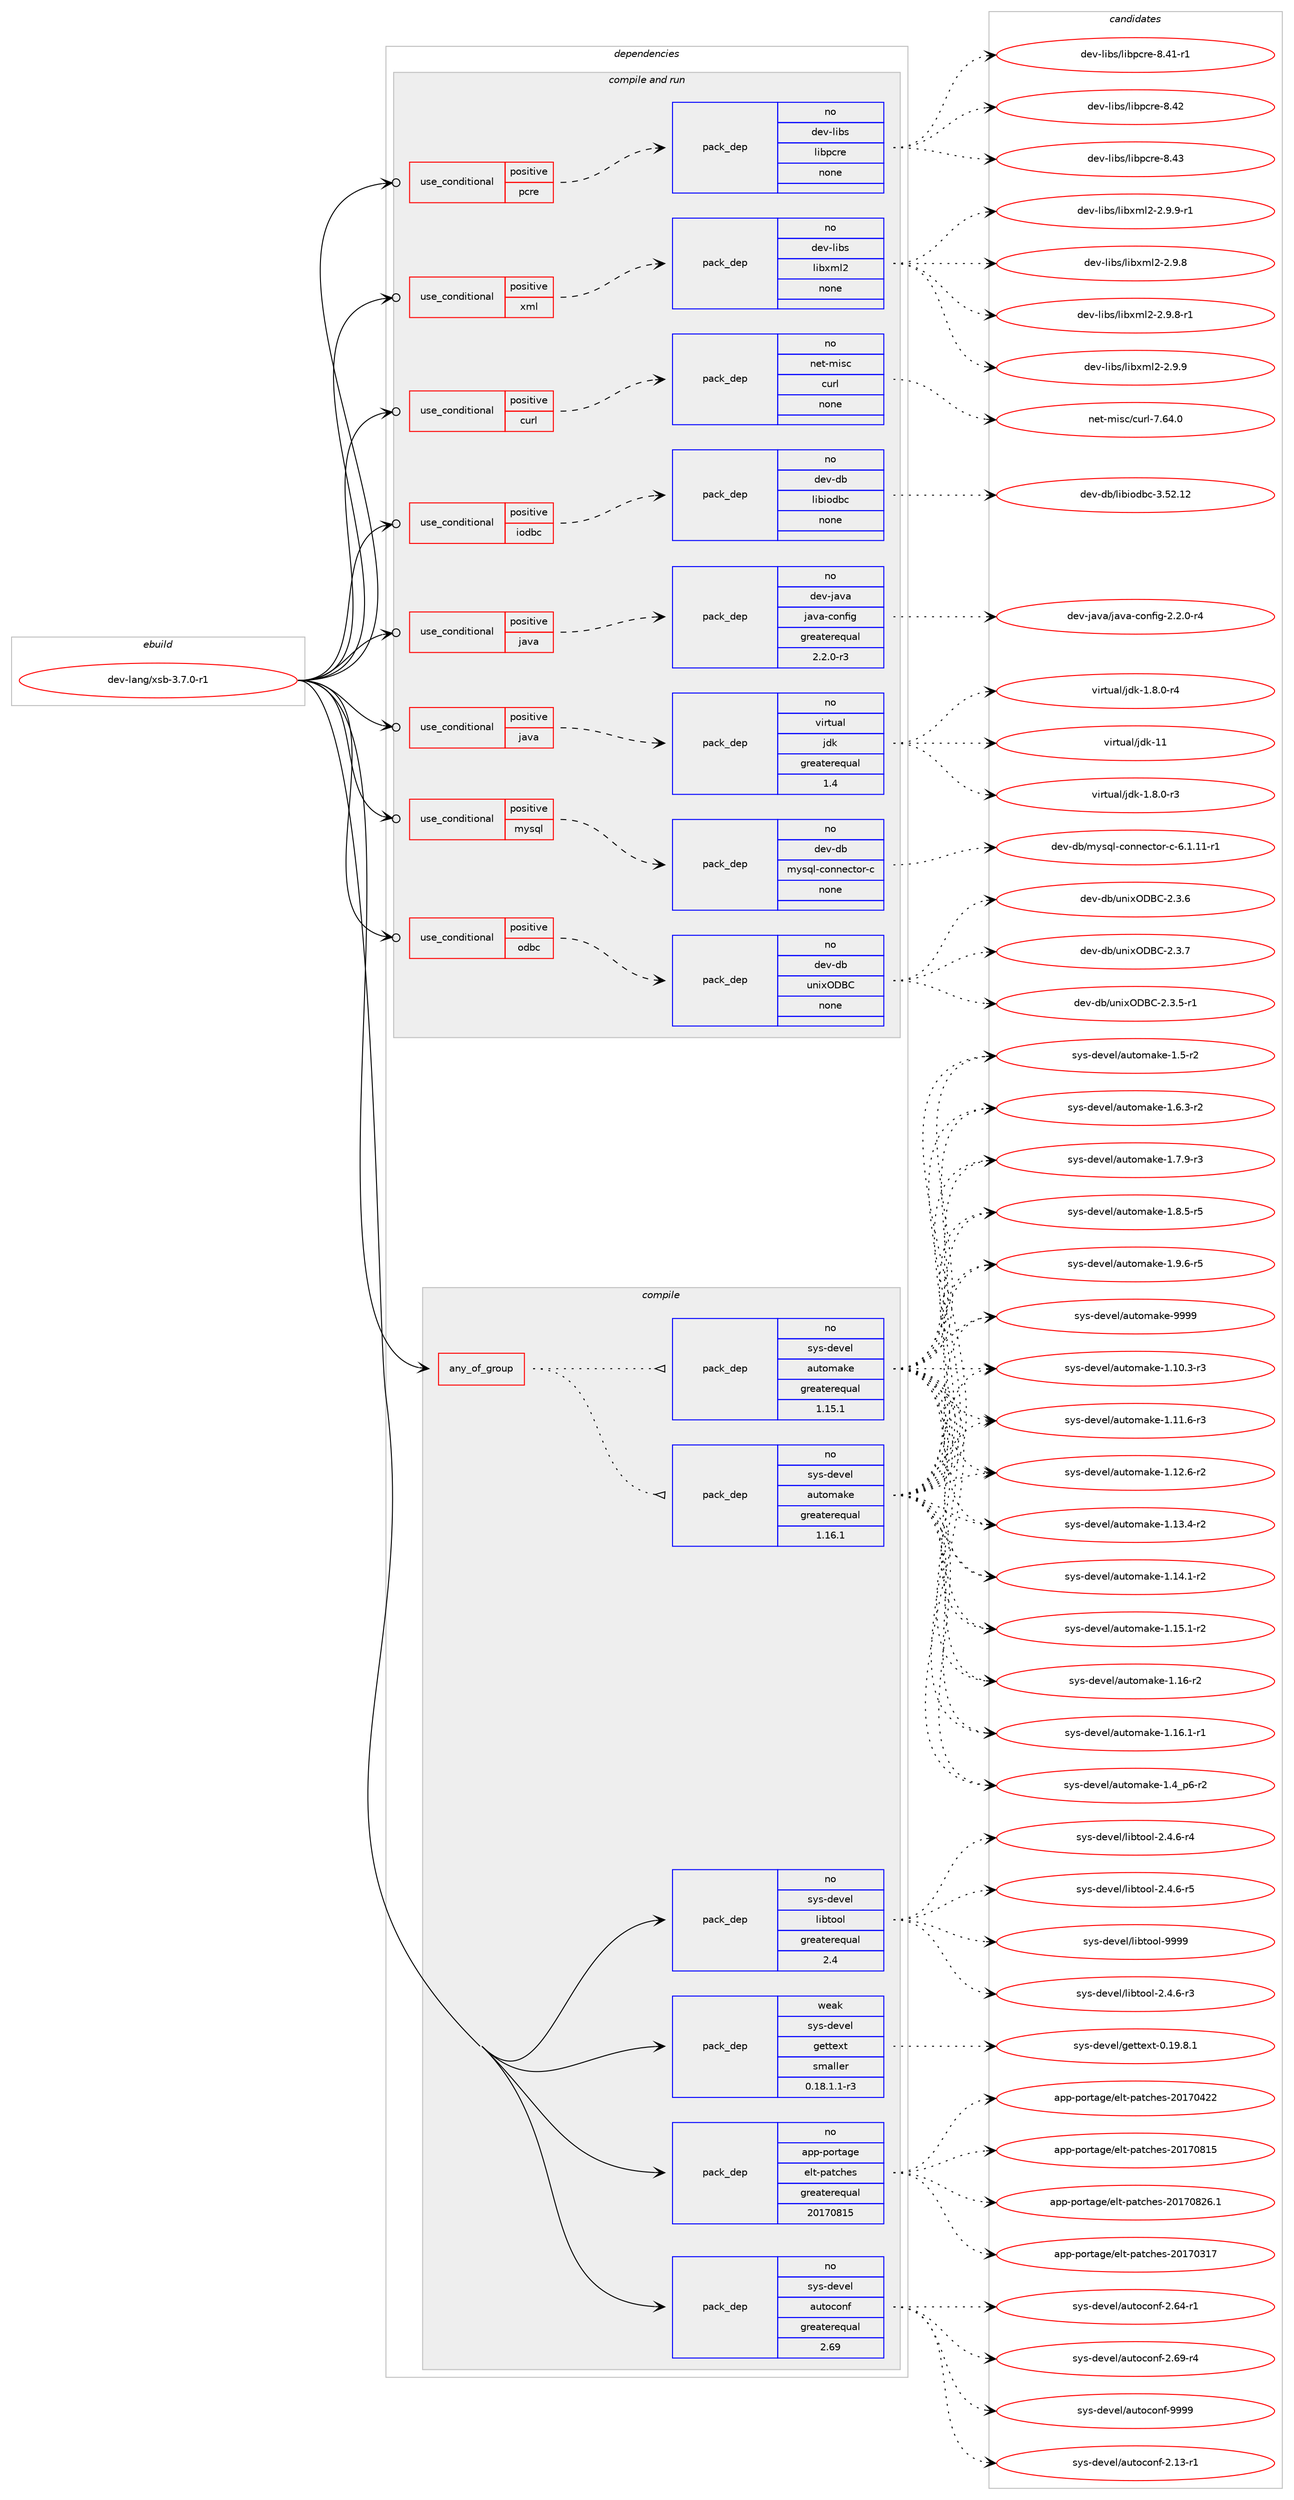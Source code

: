 digraph prolog {

# *************
# Graph options
# *************

newrank=true;
concentrate=true;
compound=true;
graph [rankdir=LR,fontname=Helvetica,fontsize=10,ranksep=1.5];#, ranksep=2.5, nodesep=0.2];
edge  [arrowhead=vee];
node  [fontname=Helvetica,fontsize=10];

# **********
# The ebuild
# **********

subgraph cluster_leftcol {
color=gray;
rank=same;
label=<<i>ebuild</i>>;
id [label="dev-lang/xsb-3.7.0-r1", color=red, width=4, href="../dev-lang/xsb-3.7.0-r1.svg"];
}

# ****************
# The dependencies
# ****************

subgraph cluster_midcol {
color=gray;
label=<<i>dependencies</i>>;
subgraph cluster_compile {
fillcolor="#eeeeee";
style=filled;
label=<<i>compile</i>>;
subgraph any22087 {
dependency1363606 [label=<<TABLE BORDER="0" CELLBORDER="1" CELLSPACING="0" CELLPADDING="4"><TR><TD CELLPADDING="10">any_of_group</TD></TR></TABLE>>, shape=none, color=red];subgraph pack975894 {
dependency1363607 [label=<<TABLE BORDER="0" CELLBORDER="1" CELLSPACING="0" CELLPADDING="4" WIDTH="220"><TR><TD ROWSPAN="6" CELLPADDING="30">pack_dep</TD></TR><TR><TD WIDTH="110">no</TD></TR><TR><TD>sys-devel</TD></TR><TR><TD>automake</TD></TR><TR><TD>greaterequal</TD></TR><TR><TD>1.16.1</TD></TR></TABLE>>, shape=none, color=blue];
}
dependency1363606:e -> dependency1363607:w [weight=20,style="dotted",arrowhead="oinv"];
subgraph pack975895 {
dependency1363608 [label=<<TABLE BORDER="0" CELLBORDER="1" CELLSPACING="0" CELLPADDING="4" WIDTH="220"><TR><TD ROWSPAN="6" CELLPADDING="30">pack_dep</TD></TR><TR><TD WIDTH="110">no</TD></TR><TR><TD>sys-devel</TD></TR><TR><TD>automake</TD></TR><TR><TD>greaterequal</TD></TR><TR><TD>1.15.1</TD></TR></TABLE>>, shape=none, color=blue];
}
dependency1363606:e -> dependency1363608:w [weight=20,style="dotted",arrowhead="oinv"];
}
id:e -> dependency1363606:w [weight=20,style="solid",arrowhead="vee"];
subgraph pack975896 {
dependency1363609 [label=<<TABLE BORDER="0" CELLBORDER="1" CELLSPACING="0" CELLPADDING="4" WIDTH="220"><TR><TD ROWSPAN="6" CELLPADDING="30">pack_dep</TD></TR><TR><TD WIDTH="110">no</TD></TR><TR><TD>app-portage</TD></TR><TR><TD>elt-patches</TD></TR><TR><TD>greaterequal</TD></TR><TR><TD>20170815</TD></TR></TABLE>>, shape=none, color=blue];
}
id:e -> dependency1363609:w [weight=20,style="solid",arrowhead="vee"];
subgraph pack975897 {
dependency1363610 [label=<<TABLE BORDER="0" CELLBORDER="1" CELLSPACING="0" CELLPADDING="4" WIDTH="220"><TR><TD ROWSPAN="6" CELLPADDING="30">pack_dep</TD></TR><TR><TD WIDTH="110">no</TD></TR><TR><TD>sys-devel</TD></TR><TR><TD>autoconf</TD></TR><TR><TD>greaterequal</TD></TR><TR><TD>2.69</TD></TR></TABLE>>, shape=none, color=blue];
}
id:e -> dependency1363610:w [weight=20,style="solid",arrowhead="vee"];
subgraph pack975898 {
dependency1363611 [label=<<TABLE BORDER="0" CELLBORDER="1" CELLSPACING="0" CELLPADDING="4" WIDTH="220"><TR><TD ROWSPAN="6" CELLPADDING="30">pack_dep</TD></TR><TR><TD WIDTH="110">no</TD></TR><TR><TD>sys-devel</TD></TR><TR><TD>libtool</TD></TR><TR><TD>greaterequal</TD></TR><TR><TD>2.4</TD></TR></TABLE>>, shape=none, color=blue];
}
id:e -> dependency1363611:w [weight=20,style="solid",arrowhead="vee"];
subgraph pack975899 {
dependency1363612 [label=<<TABLE BORDER="0" CELLBORDER="1" CELLSPACING="0" CELLPADDING="4" WIDTH="220"><TR><TD ROWSPAN="6" CELLPADDING="30">pack_dep</TD></TR><TR><TD WIDTH="110">weak</TD></TR><TR><TD>sys-devel</TD></TR><TR><TD>gettext</TD></TR><TR><TD>smaller</TD></TR><TR><TD>0.18.1.1-r3</TD></TR></TABLE>>, shape=none, color=blue];
}
id:e -> dependency1363612:w [weight=20,style="solid",arrowhead="vee"];
}
subgraph cluster_compileandrun {
fillcolor="#eeeeee";
style=filled;
label=<<i>compile and run</i>>;
subgraph cond365073 {
dependency1363613 [label=<<TABLE BORDER="0" CELLBORDER="1" CELLSPACING="0" CELLPADDING="4"><TR><TD ROWSPAN="3" CELLPADDING="10">use_conditional</TD></TR><TR><TD>positive</TD></TR><TR><TD>curl</TD></TR></TABLE>>, shape=none, color=red];
subgraph pack975900 {
dependency1363614 [label=<<TABLE BORDER="0" CELLBORDER="1" CELLSPACING="0" CELLPADDING="4" WIDTH="220"><TR><TD ROWSPAN="6" CELLPADDING="30">pack_dep</TD></TR><TR><TD WIDTH="110">no</TD></TR><TR><TD>net-misc</TD></TR><TR><TD>curl</TD></TR><TR><TD>none</TD></TR><TR><TD></TD></TR></TABLE>>, shape=none, color=blue];
}
dependency1363613:e -> dependency1363614:w [weight=20,style="dashed",arrowhead="vee"];
}
id:e -> dependency1363613:w [weight=20,style="solid",arrowhead="odotvee"];
subgraph cond365074 {
dependency1363615 [label=<<TABLE BORDER="0" CELLBORDER="1" CELLSPACING="0" CELLPADDING="4"><TR><TD ROWSPAN="3" CELLPADDING="10">use_conditional</TD></TR><TR><TD>positive</TD></TR><TR><TD>iodbc</TD></TR></TABLE>>, shape=none, color=red];
subgraph pack975901 {
dependency1363616 [label=<<TABLE BORDER="0" CELLBORDER="1" CELLSPACING="0" CELLPADDING="4" WIDTH="220"><TR><TD ROWSPAN="6" CELLPADDING="30">pack_dep</TD></TR><TR><TD WIDTH="110">no</TD></TR><TR><TD>dev-db</TD></TR><TR><TD>libiodbc</TD></TR><TR><TD>none</TD></TR><TR><TD></TD></TR></TABLE>>, shape=none, color=blue];
}
dependency1363615:e -> dependency1363616:w [weight=20,style="dashed",arrowhead="vee"];
}
id:e -> dependency1363615:w [weight=20,style="solid",arrowhead="odotvee"];
subgraph cond365075 {
dependency1363617 [label=<<TABLE BORDER="0" CELLBORDER="1" CELLSPACING="0" CELLPADDING="4"><TR><TD ROWSPAN="3" CELLPADDING="10">use_conditional</TD></TR><TR><TD>positive</TD></TR><TR><TD>java</TD></TR></TABLE>>, shape=none, color=red];
subgraph pack975902 {
dependency1363618 [label=<<TABLE BORDER="0" CELLBORDER="1" CELLSPACING="0" CELLPADDING="4" WIDTH="220"><TR><TD ROWSPAN="6" CELLPADDING="30">pack_dep</TD></TR><TR><TD WIDTH="110">no</TD></TR><TR><TD>dev-java</TD></TR><TR><TD>java-config</TD></TR><TR><TD>greaterequal</TD></TR><TR><TD>2.2.0-r3</TD></TR></TABLE>>, shape=none, color=blue];
}
dependency1363617:e -> dependency1363618:w [weight=20,style="dashed",arrowhead="vee"];
}
id:e -> dependency1363617:w [weight=20,style="solid",arrowhead="odotvee"];
subgraph cond365076 {
dependency1363619 [label=<<TABLE BORDER="0" CELLBORDER="1" CELLSPACING="0" CELLPADDING="4"><TR><TD ROWSPAN="3" CELLPADDING="10">use_conditional</TD></TR><TR><TD>positive</TD></TR><TR><TD>java</TD></TR></TABLE>>, shape=none, color=red];
subgraph pack975903 {
dependency1363620 [label=<<TABLE BORDER="0" CELLBORDER="1" CELLSPACING="0" CELLPADDING="4" WIDTH="220"><TR><TD ROWSPAN="6" CELLPADDING="30">pack_dep</TD></TR><TR><TD WIDTH="110">no</TD></TR><TR><TD>virtual</TD></TR><TR><TD>jdk</TD></TR><TR><TD>greaterequal</TD></TR><TR><TD>1.4</TD></TR></TABLE>>, shape=none, color=blue];
}
dependency1363619:e -> dependency1363620:w [weight=20,style="dashed",arrowhead="vee"];
}
id:e -> dependency1363619:w [weight=20,style="solid",arrowhead="odotvee"];
subgraph cond365077 {
dependency1363621 [label=<<TABLE BORDER="0" CELLBORDER="1" CELLSPACING="0" CELLPADDING="4"><TR><TD ROWSPAN="3" CELLPADDING="10">use_conditional</TD></TR><TR><TD>positive</TD></TR><TR><TD>mysql</TD></TR></TABLE>>, shape=none, color=red];
subgraph pack975904 {
dependency1363622 [label=<<TABLE BORDER="0" CELLBORDER="1" CELLSPACING="0" CELLPADDING="4" WIDTH="220"><TR><TD ROWSPAN="6" CELLPADDING="30">pack_dep</TD></TR><TR><TD WIDTH="110">no</TD></TR><TR><TD>dev-db</TD></TR><TR><TD>mysql-connector-c</TD></TR><TR><TD>none</TD></TR><TR><TD></TD></TR></TABLE>>, shape=none, color=blue];
}
dependency1363621:e -> dependency1363622:w [weight=20,style="dashed",arrowhead="vee"];
}
id:e -> dependency1363621:w [weight=20,style="solid",arrowhead="odotvee"];
subgraph cond365078 {
dependency1363623 [label=<<TABLE BORDER="0" CELLBORDER="1" CELLSPACING="0" CELLPADDING="4"><TR><TD ROWSPAN="3" CELLPADDING="10">use_conditional</TD></TR><TR><TD>positive</TD></TR><TR><TD>odbc</TD></TR></TABLE>>, shape=none, color=red];
subgraph pack975905 {
dependency1363624 [label=<<TABLE BORDER="0" CELLBORDER="1" CELLSPACING="0" CELLPADDING="4" WIDTH="220"><TR><TD ROWSPAN="6" CELLPADDING="30">pack_dep</TD></TR><TR><TD WIDTH="110">no</TD></TR><TR><TD>dev-db</TD></TR><TR><TD>unixODBC</TD></TR><TR><TD>none</TD></TR><TR><TD></TD></TR></TABLE>>, shape=none, color=blue];
}
dependency1363623:e -> dependency1363624:w [weight=20,style="dashed",arrowhead="vee"];
}
id:e -> dependency1363623:w [weight=20,style="solid",arrowhead="odotvee"];
subgraph cond365079 {
dependency1363625 [label=<<TABLE BORDER="0" CELLBORDER="1" CELLSPACING="0" CELLPADDING="4"><TR><TD ROWSPAN="3" CELLPADDING="10">use_conditional</TD></TR><TR><TD>positive</TD></TR><TR><TD>pcre</TD></TR></TABLE>>, shape=none, color=red];
subgraph pack975906 {
dependency1363626 [label=<<TABLE BORDER="0" CELLBORDER="1" CELLSPACING="0" CELLPADDING="4" WIDTH="220"><TR><TD ROWSPAN="6" CELLPADDING="30">pack_dep</TD></TR><TR><TD WIDTH="110">no</TD></TR><TR><TD>dev-libs</TD></TR><TR><TD>libpcre</TD></TR><TR><TD>none</TD></TR><TR><TD></TD></TR></TABLE>>, shape=none, color=blue];
}
dependency1363625:e -> dependency1363626:w [weight=20,style="dashed",arrowhead="vee"];
}
id:e -> dependency1363625:w [weight=20,style="solid",arrowhead="odotvee"];
subgraph cond365080 {
dependency1363627 [label=<<TABLE BORDER="0" CELLBORDER="1" CELLSPACING="0" CELLPADDING="4"><TR><TD ROWSPAN="3" CELLPADDING="10">use_conditional</TD></TR><TR><TD>positive</TD></TR><TR><TD>xml</TD></TR></TABLE>>, shape=none, color=red];
subgraph pack975907 {
dependency1363628 [label=<<TABLE BORDER="0" CELLBORDER="1" CELLSPACING="0" CELLPADDING="4" WIDTH="220"><TR><TD ROWSPAN="6" CELLPADDING="30">pack_dep</TD></TR><TR><TD WIDTH="110">no</TD></TR><TR><TD>dev-libs</TD></TR><TR><TD>libxml2</TD></TR><TR><TD>none</TD></TR><TR><TD></TD></TR></TABLE>>, shape=none, color=blue];
}
dependency1363627:e -> dependency1363628:w [weight=20,style="dashed",arrowhead="vee"];
}
id:e -> dependency1363627:w [weight=20,style="solid",arrowhead="odotvee"];
}
subgraph cluster_run {
fillcolor="#eeeeee";
style=filled;
label=<<i>run</i>>;
}
}

# **************
# The candidates
# **************

subgraph cluster_choices {
rank=same;
color=gray;
label=<<i>candidates</i>>;

subgraph choice975894 {
color=black;
nodesep=1;
choice11512111545100101118101108479711711611110997107101454946494846514511451 [label="sys-devel/automake-1.10.3-r3", color=red, width=4,href="../sys-devel/automake-1.10.3-r3.svg"];
choice11512111545100101118101108479711711611110997107101454946494946544511451 [label="sys-devel/automake-1.11.6-r3", color=red, width=4,href="../sys-devel/automake-1.11.6-r3.svg"];
choice11512111545100101118101108479711711611110997107101454946495046544511450 [label="sys-devel/automake-1.12.6-r2", color=red, width=4,href="../sys-devel/automake-1.12.6-r2.svg"];
choice11512111545100101118101108479711711611110997107101454946495146524511450 [label="sys-devel/automake-1.13.4-r2", color=red, width=4,href="../sys-devel/automake-1.13.4-r2.svg"];
choice11512111545100101118101108479711711611110997107101454946495246494511450 [label="sys-devel/automake-1.14.1-r2", color=red, width=4,href="../sys-devel/automake-1.14.1-r2.svg"];
choice11512111545100101118101108479711711611110997107101454946495346494511450 [label="sys-devel/automake-1.15.1-r2", color=red, width=4,href="../sys-devel/automake-1.15.1-r2.svg"];
choice1151211154510010111810110847971171161111099710710145494649544511450 [label="sys-devel/automake-1.16-r2", color=red, width=4,href="../sys-devel/automake-1.16-r2.svg"];
choice11512111545100101118101108479711711611110997107101454946495446494511449 [label="sys-devel/automake-1.16.1-r1", color=red, width=4,href="../sys-devel/automake-1.16.1-r1.svg"];
choice115121115451001011181011084797117116111109971071014549465295112544511450 [label="sys-devel/automake-1.4_p6-r2", color=red, width=4,href="../sys-devel/automake-1.4_p6-r2.svg"];
choice11512111545100101118101108479711711611110997107101454946534511450 [label="sys-devel/automake-1.5-r2", color=red, width=4,href="../sys-devel/automake-1.5-r2.svg"];
choice115121115451001011181011084797117116111109971071014549465446514511450 [label="sys-devel/automake-1.6.3-r2", color=red, width=4,href="../sys-devel/automake-1.6.3-r2.svg"];
choice115121115451001011181011084797117116111109971071014549465546574511451 [label="sys-devel/automake-1.7.9-r3", color=red, width=4,href="../sys-devel/automake-1.7.9-r3.svg"];
choice115121115451001011181011084797117116111109971071014549465646534511453 [label="sys-devel/automake-1.8.5-r5", color=red, width=4,href="../sys-devel/automake-1.8.5-r5.svg"];
choice115121115451001011181011084797117116111109971071014549465746544511453 [label="sys-devel/automake-1.9.6-r5", color=red, width=4,href="../sys-devel/automake-1.9.6-r5.svg"];
choice115121115451001011181011084797117116111109971071014557575757 [label="sys-devel/automake-9999", color=red, width=4,href="../sys-devel/automake-9999.svg"];
dependency1363607:e -> choice11512111545100101118101108479711711611110997107101454946494846514511451:w [style=dotted,weight="100"];
dependency1363607:e -> choice11512111545100101118101108479711711611110997107101454946494946544511451:w [style=dotted,weight="100"];
dependency1363607:e -> choice11512111545100101118101108479711711611110997107101454946495046544511450:w [style=dotted,weight="100"];
dependency1363607:e -> choice11512111545100101118101108479711711611110997107101454946495146524511450:w [style=dotted,weight="100"];
dependency1363607:e -> choice11512111545100101118101108479711711611110997107101454946495246494511450:w [style=dotted,weight="100"];
dependency1363607:e -> choice11512111545100101118101108479711711611110997107101454946495346494511450:w [style=dotted,weight="100"];
dependency1363607:e -> choice1151211154510010111810110847971171161111099710710145494649544511450:w [style=dotted,weight="100"];
dependency1363607:e -> choice11512111545100101118101108479711711611110997107101454946495446494511449:w [style=dotted,weight="100"];
dependency1363607:e -> choice115121115451001011181011084797117116111109971071014549465295112544511450:w [style=dotted,weight="100"];
dependency1363607:e -> choice11512111545100101118101108479711711611110997107101454946534511450:w [style=dotted,weight="100"];
dependency1363607:e -> choice115121115451001011181011084797117116111109971071014549465446514511450:w [style=dotted,weight="100"];
dependency1363607:e -> choice115121115451001011181011084797117116111109971071014549465546574511451:w [style=dotted,weight="100"];
dependency1363607:e -> choice115121115451001011181011084797117116111109971071014549465646534511453:w [style=dotted,weight="100"];
dependency1363607:e -> choice115121115451001011181011084797117116111109971071014549465746544511453:w [style=dotted,weight="100"];
dependency1363607:e -> choice115121115451001011181011084797117116111109971071014557575757:w [style=dotted,weight="100"];
}
subgraph choice975895 {
color=black;
nodesep=1;
choice11512111545100101118101108479711711611110997107101454946494846514511451 [label="sys-devel/automake-1.10.3-r3", color=red, width=4,href="../sys-devel/automake-1.10.3-r3.svg"];
choice11512111545100101118101108479711711611110997107101454946494946544511451 [label="sys-devel/automake-1.11.6-r3", color=red, width=4,href="../sys-devel/automake-1.11.6-r3.svg"];
choice11512111545100101118101108479711711611110997107101454946495046544511450 [label="sys-devel/automake-1.12.6-r2", color=red, width=4,href="../sys-devel/automake-1.12.6-r2.svg"];
choice11512111545100101118101108479711711611110997107101454946495146524511450 [label="sys-devel/automake-1.13.4-r2", color=red, width=4,href="../sys-devel/automake-1.13.4-r2.svg"];
choice11512111545100101118101108479711711611110997107101454946495246494511450 [label="sys-devel/automake-1.14.1-r2", color=red, width=4,href="../sys-devel/automake-1.14.1-r2.svg"];
choice11512111545100101118101108479711711611110997107101454946495346494511450 [label="sys-devel/automake-1.15.1-r2", color=red, width=4,href="../sys-devel/automake-1.15.1-r2.svg"];
choice1151211154510010111810110847971171161111099710710145494649544511450 [label="sys-devel/automake-1.16-r2", color=red, width=4,href="../sys-devel/automake-1.16-r2.svg"];
choice11512111545100101118101108479711711611110997107101454946495446494511449 [label="sys-devel/automake-1.16.1-r1", color=red, width=4,href="../sys-devel/automake-1.16.1-r1.svg"];
choice115121115451001011181011084797117116111109971071014549465295112544511450 [label="sys-devel/automake-1.4_p6-r2", color=red, width=4,href="../sys-devel/automake-1.4_p6-r2.svg"];
choice11512111545100101118101108479711711611110997107101454946534511450 [label="sys-devel/automake-1.5-r2", color=red, width=4,href="../sys-devel/automake-1.5-r2.svg"];
choice115121115451001011181011084797117116111109971071014549465446514511450 [label="sys-devel/automake-1.6.3-r2", color=red, width=4,href="../sys-devel/automake-1.6.3-r2.svg"];
choice115121115451001011181011084797117116111109971071014549465546574511451 [label="sys-devel/automake-1.7.9-r3", color=red, width=4,href="../sys-devel/automake-1.7.9-r3.svg"];
choice115121115451001011181011084797117116111109971071014549465646534511453 [label="sys-devel/automake-1.8.5-r5", color=red, width=4,href="../sys-devel/automake-1.8.5-r5.svg"];
choice115121115451001011181011084797117116111109971071014549465746544511453 [label="sys-devel/automake-1.9.6-r5", color=red, width=4,href="../sys-devel/automake-1.9.6-r5.svg"];
choice115121115451001011181011084797117116111109971071014557575757 [label="sys-devel/automake-9999", color=red, width=4,href="../sys-devel/automake-9999.svg"];
dependency1363608:e -> choice11512111545100101118101108479711711611110997107101454946494846514511451:w [style=dotted,weight="100"];
dependency1363608:e -> choice11512111545100101118101108479711711611110997107101454946494946544511451:w [style=dotted,weight="100"];
dependency1363608:e -> choice11512111545100101118101108479711711611110997107101454946495046544511450:w [style=dotted,weight="100"];
dependency1363608:e -> choice11512111545100101118101108479711711611110997107101454946495146524511450:w [style=dotted,weight="100"];
dependency1363608:e -> choice11512111545100101118101108479711711611110997107101454946495246494511450:w [style=dotted,weight="100"];
dependency1363608:e -> choice11512111545100101118101108479711711611110997107101454946495346494511450:w [style=dotted,weight="100"];
dependency1363608:e -> choice1151211154510010111810110847971171161111099710710145494649544511450:w [style=dotted,weight="100"];
dependency1363608:e -> choice11512111545100101118101108479711711611110997107101454946495446494511449:w [style=dotted,weight="100"];
dependency1363608:e -> choice115121115451001011181011084797117116111109971071014549465295112544511450:w [style=dotted,weight="100"];
dependency1363608:e -> choice11512111545100101118101108479711711611110997107101454946534511450:w [style=dotted,weight="100"];
dependency1363608:e -> choice115121115451001011181011084797117116111109971071014549465446514511450:w [style=dotted,weight="100"];
dependency1363608:e -> choice115121115451001011181011084797117116111109971071014549465546574511451:w [style=dotted,weight="100"];
dependency1363608:e -> choice115121115451001011181011084797117116111109971071014549465646534511453:w [style=dotted,weight="100"];
dependency1363608:e -> choice115121115451001011181011084797117116111109971071014549465746544511453:w [style=dotted,weight="100"];
dependency1363608:e -> choice115121115451001011181011084797117116111109971071014557575757:w [style=dotted,weight="100"];
}
subgraph choice975896 {
color=black;
nodesep=1;
choice97112112451121111141169710310147101108116451129711699104101115455048495548514955 [label="app-portage/elt-patches-20170317", color=red, width=4,href="../app-portage/elt-patches-20170317.svg"];
choice97112112451121111141169710310147101108116451129711699104101115455048495548525050 [label="app-portage/elt-patches-20170422", color=red, width=4,href="../app-portage/elt-patches-20170422.svg"];
choice97112112451121111141169710310147101108116451129711699104101115455048495548564953 [label="app-portage/elt-patches-20170815", color=red, width=4,href="../app-portage/elt-patches-20170815.svg"];
choice971121124511211111411697103101471011081164511297116991041011154550484955485650544649 [label="app-portage/elt-patches-20170826.1", color=red, width=4,href="../app-portage/elt-patches-20170826.1.svg"];
dependency1363609:e -> choice97112112451121111141169710310147101108116451129711699104101115455048495548514955:w [style=dotted,weight="100"];
dependency1363609:e -> choice97112112451121111141169710310147101108116451129711699104101115455048495548525050:w [style=dotted,weight="100"];
dependency1363609:e -> choice97112112451121111141169710310147101108116451129711699104101115455048495548564953:w [style=dotted,weight="100"];
dependency1363609:e -> choice971121124511211111411697103101471011081164511297116991041011154550484955485650544649:w [style=dotted,weight="100"];
}
subgraph choice975897 {
color=black;
nodesep=1;
choice1151211154510010111810110847971171161119911111010245504649514511449 [label="sys-devel/autoconf-2.13-r1", color=red, width=4,href="../sys-devel/autoconf-2.13-r1.svg"];
choice1151211154510010111810110847971171161119911111010245504654524511449 [label="sys-devel/autoconf-2.64-r1", color=red, width=4,href="../sys-devel/autoconf-2.64-r1.svg"];
choice1151211154510010111810110847971171161119911111010245504654574511452 [label="sys-devel/autoconf-2.69-r4", color=red, width=4,href="../sys-devel/autoconf-2.69-r4.svg"];
choice115121115451001011181011084797117116111991111101024557575757 [label="sys-devel/autoconf-9999", color=red, width=4,href="../sys-devel/autoconf-9999.svg"];
dependency1363610:e -> choice1151211154510010111810110847971171161119911111010245504649514511449:w [style=dotted,weight="100"];
dependency1363610:e -> choice1151211154510010111810110847971171161119911111010245504654524511449:w [style=dotted,weight="100"];
dependency1363610:e -> choice1151211154510010111810110847971171161119911111010245504654574511452:w [style=dotted,weight="100"];
dependency1363610:e -> choice115121115451001011181011084797117116111991111101024557575757:w [style=dotted,weight="100"];
}
subgraph choice975898 {
color=black;
nodesep=1;
choice1151211154510010111810110847108105981161111111084550465246544511451 [label="sys-devel/libtool-2.4.6-r3", color=red, width=4,href="../sys-devel/libtool-2.4.6-r3.svg"];
choice1151211154510010111810110847108105981161111111084550465246544511452 [label="sys-devel/libtool-2.4.6-r4", color=red, width=4,href="../sys-devel/libtool-2.4.6-r4.svg"];
choice1151211154510010111810110847108105981161111111084550465246544511453 [label="sys-devel/libtool-2.4.6-r5", color=red, width=4,href="../sys-devel/libtool-2.4.6-r5.svg"];
choice1151211154510010111810110847108105981161111111084557575757 [label="sys-devel/libtool-9999", color=red, width=4,href="../sys-devel/libtool-9999.svg"];
dependency1363611:e -> choice1151211154510010111810110847108105981161111111084550465246544511451:w [style=dotted,weight="100"];
dependency1363611:e -> choice1151211154510010111810110847108105981161111111084550465246544511452:w [style=dotted,weight="100"];
dependency1363611:e -> choice1151211154510010111810110847108105981161111111084550465246544511453:w [style=dotted,weight="100"];
dependency1363611:e -> choice1151211154510010111810110847108105981161111111084557575757:w [style=dotted,weight="100"];
}
subgraph choice975899 {
color=black;
nodesep=1;
choice1151211154510010111810110847103101116116101120116454846495746564649 [label="sys-devel/gettext-0.19.8.1", color=red, width=4,href="../sys-devel/gettext-0.19.8.1.svg"];
dependency1363612:e -> choice1151211154510010111810110847103101116116101120116454846495746564649:w [style=dotted,weight="100"];
}
subgraph choice975900 {
color=black;
nodesep=1;
choice1101011164510910511599479911711410845554654524648 [label="net-misc/curl-7.64.0", color=red, width=4,href="../net-misc/curl-7.64.0.svg"];
dependency1363614:e -> choice1101011164510910511599479911711410845554654524648:w [style=dotted,weight="100"];
}
subgraph choice975901 {
color=black;
nodesep=1;
choice1001011184510098471081059810511110098994551465350464950 [label="dev-db/libiodbc-3.52.12", color=red, width=4,href="../dev-db/libiodbc-3.52.12.svg"];
dependency1363616:e -> choice1001011184510098471081059810511110098994551465350464950:w [style=dotted,weight="100"];
}
subgraph choice975902 {
color=black;
nodesep=1;
choice10010111845106971189747106971189745991111101021051034550465046484511452 [label="dev-java/java-config-2.2.0-r4", color=red, width=4,href="../dev-java/java-config-2.2.0-r4.svg"];
dependency1363618:e -> choice10010111845106971189747106971189745991111101021051034550465046484511452:w [style=dotted,weight="100"];
}
subgraph choice975903 {
color=black;
nodesep=1;
choice11810511411611797108471061001074549465646484511451 [label="virtual/jdk-1.8.0-r3", color=red, width=4,href="../virtual/jdk-1.8.0-r3.svg"];
choice11810511411611797108471061001074549465646484511452 [label="virtual/jdk-1.8.0-r4", color=red, width=4,href="../virtual/jdk-1.8.0-r4.svg"];
choice1181051141161179710847106100107454949 [label="virtual/jdk-11", color=red, width=4,href="../virtual/jdk-11.svg"];
dependency1363620:e -> choice11810511411611797108471061001074549465646484511451:w [style=dotted,weight="100"];
dependency1363620:e -> choice11810511411611797108471061001074549465646484511452:w [style=dotted,weight="100"];
dependency1363620:e -> choice1181051141161179710847106100107454949:w [style=dotted,weight="100"];
}
subgraph choice975904 {
color=black;
nodesep=1;
choice1001011184510098471091211151131084599111110110101991161111144599455446494649494511449 [label="dev-db/mysql-connector-c-6.1.11-r1", color=red, width=4,href="../dev-db/mysql-connector-c-6.1.11-r1.svg"];
dependency1363622:e -> choice1001011184510098471091211151131084599111110110101991161111144599455446494649494511449:w [style=dotted,weight="100"];
}
subgraph choice975905 {
color=black;
nodesep=1;
choice100101118451009847117110105120796866674550465146534511449 [label="dev-db/unixODBC-2.3.5-r1", color=red, width=4,href="../dev-db/unixODBC-2.3.5-r1.svg"];
choice10010111845100984711711010512079686667455046514654 [label="dev-db/unixODBC-2.3.6", color=red, width=4,href="../dev-db/unixODBC-2.3.6.svg"];
choice10010111845100984711711010512079686667455046514655 [label="dev-db/unixODBC-2.3.7", color=red, width=4,href="../dev-db/unixODBC-2.3.7.svg"];
dependency1363624:e -> choice100101118451009847117110105120796866674550465146534511449:w [style=dotted,weight="100"];
dependency1363624:e -> choice10010111845100984711711010512079686667455046514654:w [style=dotted,weight="100"];
dependency1363624:e -> choice10010111845100984711711010512079686667455046514655:w [style=dotted,weight="100"];
}
subgraph choice975906 {
color=black;
nodesep=1;
choice100101118451081059811547108105981129911410145564652494511449 [label="dev-libs/libpcre-8.41-r1", color=red, width=4,href="../dev-libs/libpcre-8.41-r1.svg"];
choice10010111845108105981154710810598112991141014556465250 [label="dev-libs/libpcre-8.42", color=red, width=4,href="../dev-libs/libpcre-8.42.svg"];
choice10010111845108105981154710810598112991141014556465251 [label="dev-libs/libpcre-8.43", color=red, width=4,href="../dev-libs/libpcre-8.43.svg"];
dependency1363626:e -> choice100101118451081059811547108105981129911410145564652494511449:w [style=dotted,weight="100"];
dependency1363626:e -> choice10010111845108105981154710810598112991141014556465250:w [style=dotted,weight="100"];
dependency1363626:e -> choice10010111845108105981154710810598112991141014556465251:w [style=dotted,weight="100"];
}
subgraph choice975907 {
color=black;
nodesep=1;
choice1001011184510810598115471081059812010910850455046574656 [label="dev-libs/libxml2-2.9.8", color=red, width=4,href="../dev-libs/libxml2-2.9.8.svg"];
choice10010111845108105981154710810598120109108504550465746564511449 [label="dev-libs/libxml2-2.9.8-r1", color=red, width=4,href="../dev-libs/libxml2-2.9.8-r1.svg"];
choice1001011184510810598115471081059812010910850455046574657 [label="dev-libs/libxml2-2.9.9", color=red, width=4,href="../dev-libs/libxml2-2.9.9.svg"];
choice10010111845108105981154710810598120109108504550465746574511449 [label="dev-libs/libxml2-2.9.9-r1", color=red, width=4,href="../dev-libs/libxml2-2.9.9-r1.svg"];
dependency1363628:e -> choice1001011184510810598115471081059812010910850455046574656:w [style=dotted,weight="100"];
dependency1363628:e -> choice10010111845108105981154710810598120109108504550465746564511449:w [style=dotted,weight="100"];
dependency1363628:e -> choice1001011184510810598115471081059812010910850455046574657:w [style=dotted,weight="100"];
dependency1363628:e -> choice10010111845108105981154710810598120109108504550465746574511449:w [style=dotted,weight="100"];
}
}

}
